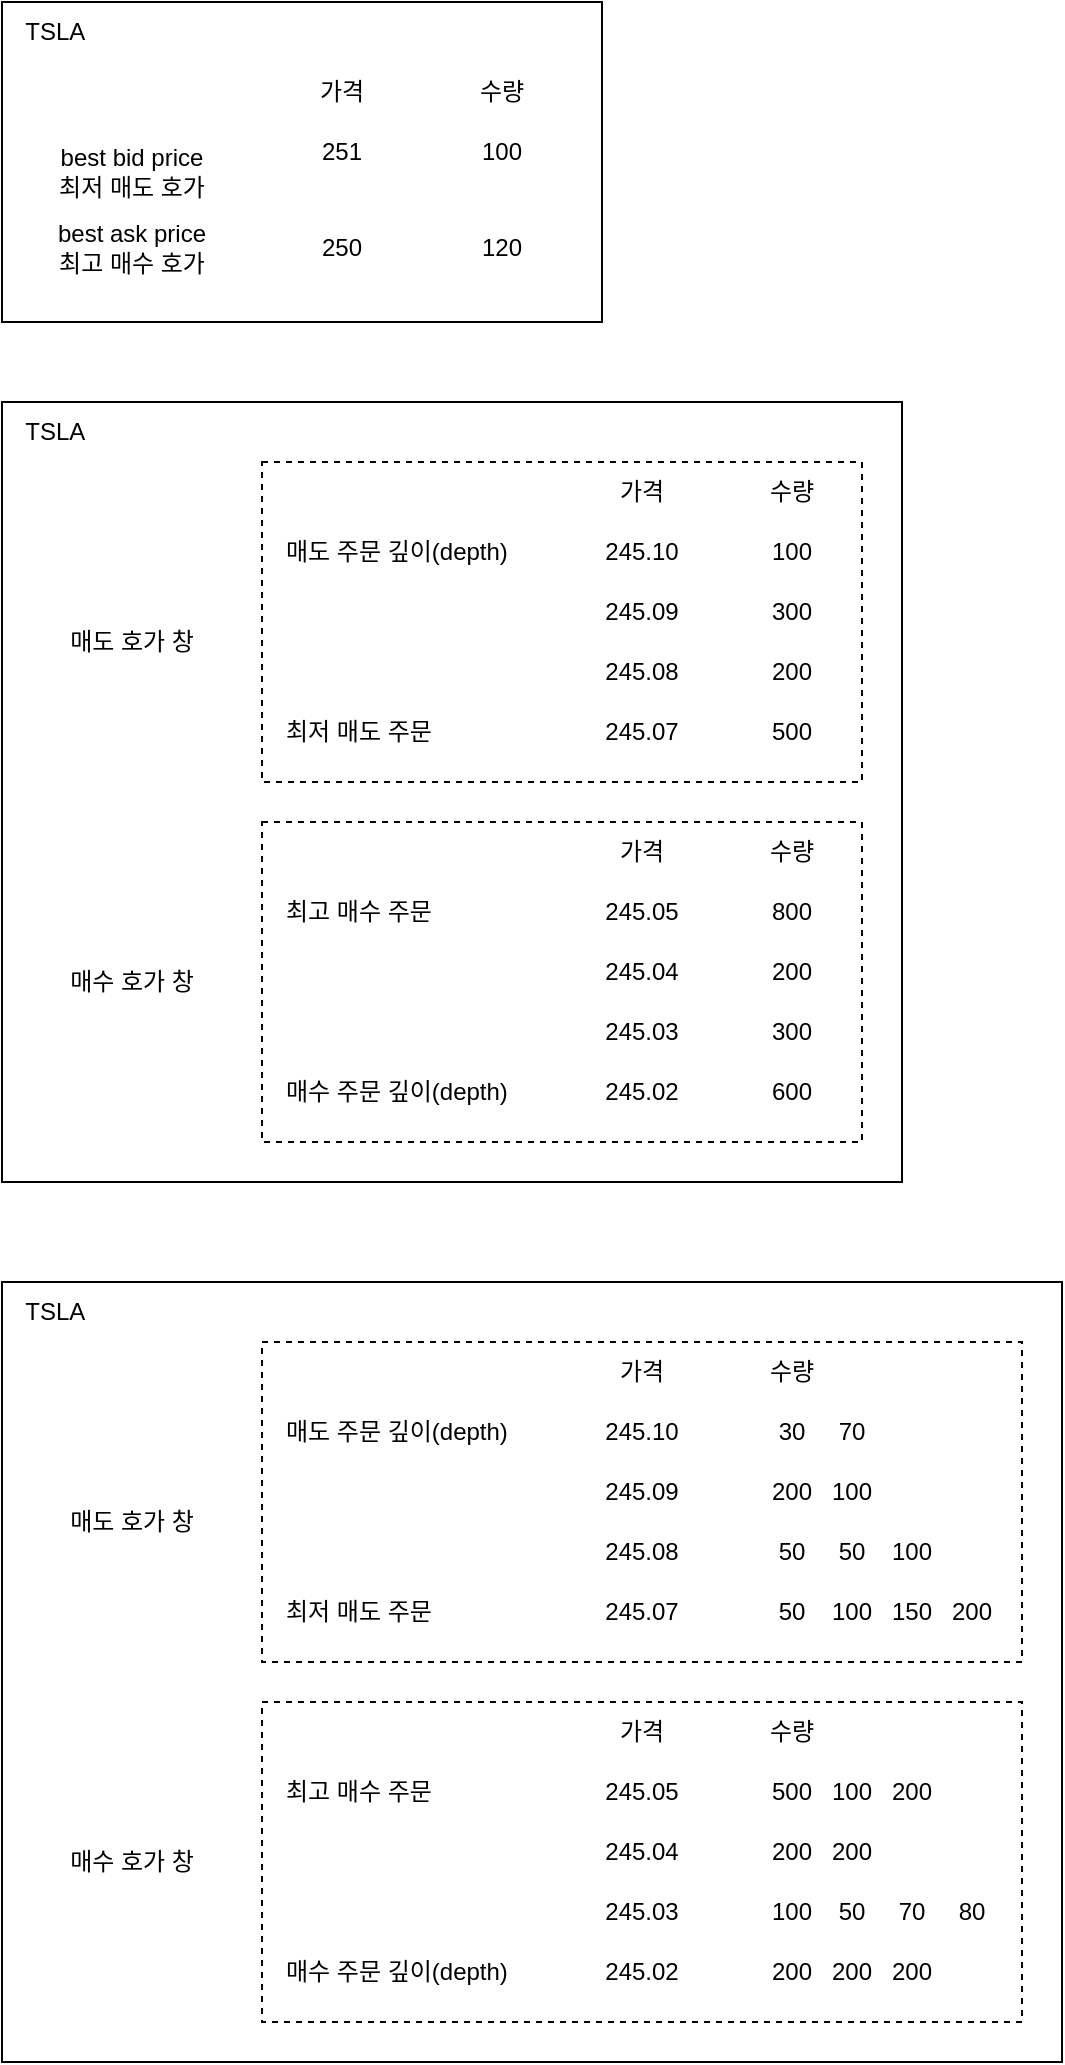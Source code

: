 <mxfile version="22.1.17" type="github" pages="2">
  <diagram name="페이지-1" id="77rI8swdZOTmp0xYimEe">
    <mxGraphModel dx="1259" dy="688" grid="1" gridSize="10" guides="1" tooltips="1" connect="1" arrows="1" fold="1" page="1" pageScale="1" pageWidth="827" pageHeight="1169" math="0" shadow="0">
      <root>
        <mxCell id="0" />
        <mxCell id="1" parent="0" />
        <mxCell id="15xAG6wFmT7k_TRVZSzg-1" value="" style="rounded=0;whiteSpace=wrap;html=1;" parent="1" vertex="1">
          <mxGeometry x="40" y="40" width="300" height="160" as="geometry" />
        </mxCell>
        <mxCell id="15xAG6wFmT7k_TRVZSzg-2" value="TSLA&amp;nbsp;&amp;nbsp;" style="text;html=1;strokeColor=none;fillColor=none;align=center;verticalAlign=middle;whiteSpace=wrap;rounded=0;" parent="1" vertex="1">
          <mxGeometry x="40" y="40" width="60" height="30" as="geometry" />
        </mxCell>
        <mxCell id="15xAG6wFmT7k_TRVZSzg-4" value="가격" style="text;html=1;strokeColor=none;fillColor=none;align=center;verticalAlign=middle;whiteSpace=wrap;rounded=0;" parent="1" vertex="1">
          <mxGeometry x="180" y="70" width="60" height="30" as="geometry" />
        </mxCell>
        <mxCell id="15xAG6wFmT7k_TRVZSzg-5" value="수량" style="text;html=1;strokeColor=none;fillColor=none;align=center;verticalAlign=middle;whiteSpace=wrap;rounded=0;" parent="1" vertex="1">
          <mxGeometry x="260" y="70" width="60" height="30" as="geometry" />
        </mxCell>
        <mxCell id="15xAG6wFmT7k_TRVZSzg-6" value="best bid price&lt;br&gt;최저 매도 호가" style="text;html=1;strokeColor=none;fillColor=none;align=center;verticalAlign=middle;whiteSpace=wrap;rounded=0;" parent="1" vertex="1">
          <mxGeometry x="60" y="110" width="90" height="30" as="geometry" />
        </mxCell>
        <mxCell id="15xAG6wFmT7k_TRVZSzg-7" value="best ask price&lt;br&gt;최고 매수 호가" style="text;html=1;strokeColor=none;fillColor=none;align=center;verticalAlign=middle;whiteSpace=wrap;rounded=0;" parent="1" vertex="1">
          <mxGeometry x="60" y="148" width="90" height="30" as="geometry" />
        </mxCell>
        <mxCell id="15xAG6wFmT7k_TRVZSzg-8" value="251" style="text;html=1;strokeColor=none;fillColor=none;align=center;verticalAlign=middle;whiteSpace=wrap;rounded=0;" parent="1" vertex="1">
          <mxGeometry x="180" y="100" width="60" height="30" as="geometry" />
        </mxCell>
        <mxCell id="15xAG6wFmT7k_TRVZSzg-9" value="250" style="text;html=1;strokeColor=none;fillColor=none;align=center;verticalAlign=middle;whiteSpace=wrap;rounded=0;" parent="1" vertex="1">
          <mxGeometry x="180" y="148" width="60" height="30" as="geometry" />
        </mxCell>
        <mxCell id="15xAG6wFmT7k_TRVZSzg-10" value="100" style="text;html=1;strokeColor=none;fillColor=none;align=center;verticalAlign=middle;whiteSpace=wrap;rounded=0;" parent="1" vertex="1">
          <mxGeometry x="260" y="100" width="60" height="30" as="geometry" />
        </mxCell>
        <mxCell id="15xAG6wFmT7k_TRVZSzg-11" value="120" style="text;html=1;strokeColor=none;fillColor=none;align=center;verticalAlign=middle;whiteSpace=wrap;rounded=0;" parent="1" vertex="1">
          <mxGeometry x="260" y="148" width="60" height="30" as="geometry" />
        </mxCell>
        <mxCell id="15xAG6wFmT7k_TRVZSzg-23" value="" style="rounded=0;whiteSpace=wrap;html=1;" parent="1" vertex="1">
          <mxGeometry x="40" y="240" width="450" height="390" as="geometry" />
        </mxCell>
        <mxCell id="15xAG6wFmT7k_TRVZSzg-24" value="TSLA&amp;nbsp;&amp;nbsp;" style="text;html=1;strokeColor=none;fillColor=none;align=center;verticalAlign=middle;whiteSpace=wrap;rounded=0;" parent="1" vertex="1">
          <mxGeometry x="40" y="240" width="60" height="30" as="geometry" />
        </mxCell>
        <mxCell id="15xAG6wFmT7k_TRVZSzg-27" value="매도 호가 창" style="text;html=1;strokeColor=none;fillColor=none;align=center;verticalAlign=middle;whiteSpace=wrap;rounded=0;" parent="1" vertex="1">
          <mxGeometry x="60" y="345" width="90" height="30" as="geometry" />
        </mxCell>
        <mxCell id="15xAG6wFmT7k_TRVZSzg-28" value="매수 호가 창" style="text;html=1;strokeColor=none;fillColor=none;align=center;verticalAlign=middle;whiteSpace=wrap;rounded=0;" parent="1" vertex="1">
          <mxGeometry x="60" y="515" width="90" height="30" as="geometry" />
        </mxCell>
        <mxCell id="15xAG6wFmT7k_TRVZSzg-33" value="" style="rounded=0;whiteSpace=wrap;html=1;dashed=1;fillColor=none;" parent="1" vertex="1">
          <mxGeometry x="170" y="270" width="300" height="160" as="geometry" />
        </mxCell>
        <mxCell id="15xAG6wFmT7k_TRVZSzg-35" value="매도 주문 깊이(depth)" style="text;html=1;strokeColor=none;fillColor=none;align=left;verticalAlign=middle;whiteSpace=wrap;rounded=0;" parent="1" vertex="1">
          <mxGeometry x="180" y="300" width="130" height="30" as="geometry" />
        </mxCell>
        <mxCell id="15xAG6wFmT7k_TRVZSzg-40" value="최저 매도 주문" style="text;html=1;strokeColor=none;fillColor=none;align=left;verticalAlign=middle;whiteSpace=wrap;rounded=0;" parent="1" vertex="1">
          <mxGeometry x="180" y="390" width="130" height="30" as="geometry" />
        </mxCell>
        <mxCell id="15xAG6wFmT7k_TRVZSzg-41" value="245.10" style="text;html=1;strokeColor=none;fillColor=none;align=center;verticalAlign=middle;whiteSpace=wrap;rounded=0;" parent="1" vertex="1">
          <mxGeometry x="325" y="300" width="70" height="30" as="geometry" />
        </mxCell>
        <mxCell id="15xAG6wFmT7k_TRVZSzg-45" value="가격" style="text;html=1;strokeColor=none;fillColor=none;align=center;verticalAlign=middle;whiteSpace=wrap;rounded=0;" parent="1" vertex="1">
          <mxGeometry x="330" y="270" width="60" height="30" as="geometry" />
        </mxCell>
        <mxCell id="15xAG6wFmT7k_TRVZSzg-46" value="245.09" style="text;html=1;strokeColor=none;fillColor=none;align=center;verticalAlign=middle;whiteSpace=wrap;rounded=0;" parent="1" vertex="1">
          <mxGeometry x="325" y="330" width="70" height="30" as="geometry" />
        </mxCell>
        <mxCell id="15xAG6wFmT7k_TRVZSzg-48" value="245.08" style="text;html=1;strokeColor=none;fillColor=none;align=center;verticalAlign=middle;whiteSpace=wrap;rounded=0;" parent="1" vertex="1">
          <mxGeometry x="325" y="360" width="70" height="30" as="geometry" />
        </mxCell>
        <mxCell id="15xAG6wFmT7k_TRVZSzg-49" value="245.07" style="text;html=1;strokeColor=none;fillColor=none;align=center;verticalAlign=middle;whiteSpace=wrap;rounded=0;" parent="1" vertex="1">
          <mxGeometry x="325" y="390" width="70" height="30" as="geometry" />
        </mxCell>
        <mxCell id="15xAG6wFmT7k_TRVZSzg-50" value="수량" style="text;html=1;strokeColor=none;fillColor=none;align=center;verticalAlign=middle;whiteSpace=wrap;rounded=0;" parent="1" vertex="1">
          <mxGeometry x="405" y="270" width="60" height="30" as="geometry" />
        </mxCell>
        <mxCell id="15xAG6wFmT7k_TRVZSzg-51" value="100" style="text;html=1;strokeColor=none;fillColor=none;align=center;verticalAlign=middle;whiteSpace=wrap;rounded=0;" parent="1" vertex="1">
          <mxGeometry x="400" y="300" width="70" height="30" as="geometry" />
        </mxCell>
        <mxCell id="15xAG6wFmT7k_TRVZSzg-52" value="300" style="text;html=1;strokeColor=none;fillColor=none;align=center;verticalAlign=middle;whiteSpace=wrap;rounded=0;" parent="1" vertex="1">
          <mxGeometry x="400" y="330" width="70" height="30" as="geometry" />
        </mxCell>
        <mxCell id="15xAG6wFmT7k_TRVZSzg-53" value="200" style="text;html=1;strokeColor=none;fillColor=none;align=center;verticalAlign=middle;whiteSpace=wrap;rounded=0;" parent="1" vertex="1">
          <mxGeometry x="400" y="360" width="70" height="30" as="geometry" />
        </mxCell>
        <mxCell id="15xAG6wFmT7k_TRVZSzg-54" value="500" style="text;html=1;strokeColor=none;fillColor=none;align=center;verticalAlign=middle;whiteSpace=wrap;rounded=0;" parent="1" vertex="1">
          <mxGeometry x="400" y="390" width="70" height="30" as="geometry" />
        </mxCell>
        <mxCell id="15xAG6wFmT7k_TRVZSzg-55" value="" style="rounded=0;whiteSpace=wrap;html=1;dashed=1;fillColor=none;" parent="1" vertex="1">
          <mxGeometry x="170" y="450" width="300" height="160" as="geometry" />
        </mxCell>
        <mxCell id="15xAG6wFmT7k_TRVZSzg-56" value="최고 매수 주문" style="text;html=1;strokeColor=none;fillColor=none;align=left;verticalAlign=middle;whiteSpace=wrap;rounded=0;" parent="1" vertex="1">
          <mxGeometry x="180" y="480" width="130" height="30" as="geometry" />
        </mxCell>
        <mxCell id="15xAG6wFmT7k_TRVZSzg-59" value="매수 주문 깊이(depth)" style="text;html=1;strokeColor=none;fillColor=none;align=left;verticalAlign=middle;whiteSpace=wrap;rounded=0;" parent="1" vertex="1">
          <mxGeometry x="180" y="570" width="130" height="30" as="geometry" />
        </mxCell>
        <mxCell id="15xAG6wFmT7k_TRVZSzg-60" value="245.05" style="text;html=1;strokeColor=none;fillColor=none;align=center;verticalAlign=middle;whiteSpace=wrap;rounded=0;" parent="1" vertex="1">
          <mxGeometry x="325" y="480" width="70" height="30" as="geometry" />
        </mxCell>
        <mxCell id="15xAG6wFmT7k_TRVZSzg-61" value="가격" style="text;html=1;strokeColor=none;fillColor=none;align=center;verticalAlign=middle;whiteSpace=wrap;rounded=0;" parent="1" vertex="1">
          <mxGeometry x="330" y="450" width="60" height="30" as="geometry" />
        </mxCell>
        <mxCell id="15xAG6wFmT7k_TRVZSzg-62" value="245.04" style="text;html=1;strokeColor=none;fillColor=none;align=center;verticalAlign=middle;whiteSpace=wrap;rounded=0;" parent="1" vertex="1">
          <mxGeometry x="325" y="510" width="70" height="30" as="geometry" />
        </mxCell>
        <mxCell id="15xAG6wFmT7k_TRVZSzg-63" value="245.03" style="text;html=1;strokeColor=none;fillColor=none;align=center;verticalAlign=middle;whiteSpace=wrap;rounded=0;" parent="1" vertex="1">
          <mxGeometry x="325" y="540" width="70" height="30" as="geometry" />
        </mxCell>
        <mxCell id="15xAG6wFmT7k_TRVZSzg-64" value="245.02" style="text;html=1;strokeColor=none;fillColor=none;align=center;verticalAlign=middle;whiteSpace=wrap;rounded=0;" parent="1" vertex="1">
          <mxGeometry x="325" y="570" width="70" height="30" as="geometry" />
        </mxCell>
        <mxCell id="15xAG6wFmT7k_TRVZSzg-65" value="수량" style="text;html=1;strokeColor=none;fillColor=none;align=center;verticalAlign=middle;whiteSpace=wrap;rounded=0;" parent="1" vertex="1">
          <mxGeometry x="405" y="450" width="60" height="30" as="geometry" />
        </mxCell>
        <mxCell id="15xAG6wFmT7k_TRVZSzg-66" value="800" style="text;html=1;strokeColor=none;fillColor=none;align=center;verticalAlign=middle;whiteSpace=wrap;rounded=0;" parent="1" vertex="1">
          <mxGeometry x="400" y="480" width="70" height="30" as="geometry" />
        </mxCell>
        <mxCell id="15xAG6wFmT7k_TRVZSzg-67" value="200" style="text;html=1;strokeColor=none;fillColor=none;align=center;verticalAlign=middle;whiteSpace=wrap;rounded=0;" parent="1" vertex="1">
          <mxGeometry x="400" y="510" width="70" height="30" as="geometry" />
        </mxCell>
        <mxCell id="15xAG6wFmT7k_TRVZSzg-68" value="300" style="text;html=1;strokeColor=none;fillColor=none;align=center;verticalAlign=middle;whiteSpace=wrap;rounded=0;" parent="1" vertex="1">
          <mxGeometry x="400" y="540" width="70" height="30" as="geometry" />
        </mxCell>
        <mxCell id="15xAG6wFmT7k_TRVZSzg-69" value="600" style="text;html=1;strokeColor=none;fillColor=none;align=center;verticalAlign=middle;whiteSpace=wrap;rounded=0;" parent="1" vertex="1">
          <mxGeometry x="400" y="570" width="70" height="30" as="geometry" />
        </mxCell>
        <mxCell id="15xAG6wFmT7k_TRVZSzg-70" value="" style="rounded=0;whiteSpace=wrap;html=1;" parent="1" vertex="1">
          <mxGeometry x="40" y="680" width="530" height="390" as="geometry" />
        </mxCell>
        <mxCell id="15xAG6wFmT7k_TRVZSzg-71" value="TSLA&amp;nbsp;&amp;nbsp;" style="text;html=1;strokeColor=none;fillColor=none;align=center;verticalAlign=middle;whiteSpace=wrap;rounded=0;" parent="1" vertex="1">
          <mxGeometry x="40" y="680" width="60" height="30" as="geometry" />
        </mxCell>
        <mxCell id="15xAG6wFmT7k_TRVZSzg-72" value="매도 호가 창" style="text;html=1;strokeColor=none;fillColor=none;align=center;verticalAlign=middle;whiteSpace=wrap;rounded=0;" parent="1" vertex="1">
          <mxGeometry x="60" y="785" width="90" height="30" as="geometry" />
        </mxCell>
        <mxCell id="15xAG6wFmT7k_TRVZSzg-73" value="매수 호가 창" style="text;html=1;strokeColor=none;fillColor=none;align=center;verticalAlign=middle;whiteSpace=wrap;rounded=0;" parent="1" vertex="1">
          <mxGeometry x="60" y="955" width="90" height="30" as="geometry" />
        </mxCell>
        <mxCell id="15xAG6wFmT7k_TRVZSzg-74" value="" style="rounded=0;whiteSpace=wrap;html=1;dashed=1;fillColor=none;" parent="1" vertex="1">
          <mxGeometry x="170" y="710" width="380" height="160" as="geometry" />
        </mxCell>
        <mxCell id="15xAG6wFmT7k_TRVZSzg-75" value="매도 주문 깊이(depth)" style="text;html=1;strokeColor=none;fillColor=none;align=left;verticalAlign=middle;whiteSpace=wrap;rounded=0;" parent="1" vertex="1">
          <mxGeometry x="180" y="740" width="130" height="30" as="geometry" />
        </mxCell>
        <mxCell id="15xAG6wFmT7k_TRVZSzg-76" value="최저 매도 주문" style="text;html=1;strokeColor=none;fillColor=none;align=left;verticalAlign=middle;whiteSpace=wrap;rounded=0;" parent="1" vertex="1">
          <mxGeometry x="180" y="830" width="130" height="30" as="geometry" />
        </mxCell>
        <mxCell id="15xAG6wFmT7k_TRVZSzg-77" value="245.10" style="text;html=1;strokeColor=none;fillColor=none;align=center;verticalAlign=middle;whiteSpace=wrap;rounded=0;" parent="1" vertex="1">
          <mxGeometry x="325" y="740" width="70" height="30" as="geometry" />
        </mxCell>
        <mxCell id="15xAG6wFmT7k_TRVZSzg-78" value="가격" style="text;html=1;strokeColor=none;fillColor=none;align=center;verticalAlign=middle;whiteSpace=wrap;rounded=0;" parent="1" vertex="1">
          <mxGeometry x="330" y="710" width="60" height="30" as="geometry" />
        </mxCell>
        <mxCell id="15xAG6wFmT7k_TRVZSzg-79" value="245.09" style="text;html=1;strokeColor=none;fillColor=none;align=center;verticalAlign=middle;whiteSpace=wrap;rounded=0;" parent="1" vertex="1">
          <mxGeometry x="325" y="770" width="70" height="30" as="geometry" />
        </mxCell>
        <mxCell id="15xAG6wFmT7k_TRVZSzg-80" value="245.08" style="text;html=1;strokeColor=none;fillColor=none;align=center;verticalAlign=middle;whiteSpace=wrap;rounded=0;" parent="1" vertex="1">
          <mxGeometry x="325" y="800" width="70" height="30" as="geometry" />
        </mxCell>
        <mxCell id="15xAG6wFmT7k_TRVZSzg-81" value="245.07" style="text;html=1;strokeColor=none;fillColor=none;align=center;verticalAlign=middle;whiteSpace=wrap;rounded=0;" parent="1" vertex="1">
          <mxGeometry x="325" y="830" width="70" height="30" as="geometry" />
        </mxCell>
        <mxCell id="15xAG6wFmT7k_TRVZSzg-82" value="수량" style="text;html=1;strokeColor=none;fillColor=none;align=center;verticalAlign=middle;whiteSpace=wrap;rounded=0;" parent="1" vertex="1">
          <mxGeometry x="405" y="710" width="60" height="30" as="geometry" />
        </mxCell>
        <mxCell id="15xAG6wFmT7k_TRVZSzg-83" value="30" style="text;html=1;strokeColor=none;fillColor=none;align=center;verticalAlign=middle;whiteSpace=wrap;rounded=0;" parent="1" vertex="1">
          <mxGeometry x="422" y="740" width="26" height="30" as="geometry" />
        </mxCell>
        <mxCell id="15xAG6wFmT7k_TRVZSzg-84" value="200" style="text;html=1;strokeColor=none;fillColor=none;align=center;verticalAlign=middle;whiteSpace=wrap;rounded=0;" parent="1" vertex="1">
          <mxGeometry x="420" y="770" width="30" height="30" as="geometry" />
        </mxCell>
        <mxCell id="15xAG6wFmT7k_TRVZSzg-85" value="50" style="text;html=1;strokeColor=none;fillColor=none;align=center;verticalAlign=middle;whiteSpace=wrap;rounded=0;" parent="1" vertex="1">
          <mxGeometry x="420" y="800" width="30" height="30" as="geometry" />
        </mxCell>
        <mxCell id="15xAG6wFmT7k_TRVZSzg-86" value="50" style="text;html=1;strokeColor=none;fillColor=none;align=center;verticalAlign=middle;whiteSpace=wrap;rounded=0;" parent="1" vertex="1">
          <mxGeometry x="420" y="830" width="30" height="30" as="geometry" />
        </mxCell>
        <mxCell id="15xAG6wFmT7k_TRVZSzg-87" value="" style="rounded=0;whiteSpace=wrap;html=1;dashed=1;fillColor=none;" parent="1" vertex="1">
          <mxGeometry x="170" y="890" width="380" height="160" as="geometry" />
        </mxCell>
        <mxCell id="15xAG6wFmT7k_TRVZSzg-88" value="최고 매수 주문" style="text;html=1;strokeColor=none;fillColor=none;align=left;verticalAlign=middle;whiteSpace=wrap;rounded=0;" parent="1" vertex="1">
          <mxGeometry x="180" y="920" width="130" height="30" as="geometry" />
        </mxCell>
        <mxCell id="15xAG6wFmT7k_TRVZSzg-89" value="매수 주문 깊이(depth)" style="text;html=1;strokeColor=none;fillColor=none;align=left;verticalAlign=middle;whiteSpace=wrap;rounded=0;" parent="1" vertex="1">
          <mxGeometry x="180" y="1010" width="130" height="30" as="geometry" />
        </mxCell>
        <mxCell id="15xAG6wFmT7k_TRVZSzg-90" value="245.05" style="text;html=1;strokeColor=none;fillColor=none;align=center;verticalAlign=middle;whiteSpace=wrap;rounded=0;" parent="1" vertex="1">
          <mxGeometry x="325" y="920" width="70" height="30" as="geometry" />
        </mxCell>
        <mxCell id="15xAG6wFmT7k_TRVZSzg-91" value="가격" style="text;html=1;strokeColor=none;fillColor=none;align=center;verticalAlign=middle;whiteSpace=wrap;rounded=0;" parent="1" vertex="1">
          <mxGeometry x="330" y="890" width="60" height="30" as="geometry" />
        </mxCell>
        <mxCell id="15xAG6wFmT7k_TRVZSzg-92" value="245.04" style="text;html=1;strokeColor=none;fillColor=none;align=center;verticalAlign=middle;whiteSpace=wrap;rounded=0;" parent="1" vertex="1">
          <mxGeometry x="325" y="950" width="70" height="30" as="geometry" />
        </mxCell>
        <mxCell id="15xAG6wFmT7k_TRVZSzg-93" value="245.03" style="text;html=1;strokeColor=none;fillColor=none;align=center;verticalAlign=middle;whiteSpace=wrap;rounded=0;" parent="1" vertex="1">
          <mxGeometry x="325" y="980" width="70" height="30" as="geometry" />
        </mxCell>
        <mxCell id="15xAG6wFmT7k_TRVZSzg-94" value="245.02" style="text;html=1;strokeColor=none;fillColor=none;align=center;verticalAlign=middle;whiteSpace=wrap;rounded=0;" parent="1" vertex="1">
          <mxGeometry x="325" y="1010" width="70" height="30" as="geometry" />
        </mxCell>
        <mxCell id="15xAG6wFmT7k_TRVZSzg-95" value="수량" style="text;html=1;strokeColor=none;fillColor=none;align=center;verticalAlign=middle;whiteSpace=wrap;rounded=0;" parent="1" vertex="1">
          <mxGeometry x="405" y="890" width="60" height="30" as="geometry" />
        </mxCell>
        <mxCell id="15xAG6wFmT7k_TRVZSzg-96" value="500" style="text;html=1;strokeColor=none;fillColor=none;align=center;verticalAlign=middle;whiteSpace=wrap;rounded=0;" parent="1" vertex="1">
          <mxGeometry x="420" y="920" width="30" height="30" as="geometry" />
        </mxCell>
        <mxCell id="15xAG6wFmT7k_TRVZSzg-97" value="200" style="text;html=1;strokeColor=none;fillColor=none;align=center;verticalAlign=middle;whiteSpace=wrap;rounded=0;" parent="1" vertex="1">
          <mxGeometry x="420" y="950" width="30" height="30" as="geometry" />
        </mxCell>
        <mxCell id="15xAG6wFmT7k_TRVZSzg-98" value="100" style="text;html=1;strokeColor=none;fillColor=none;align=center;verticalAlign=middle;whiteSpace=wrap;rounded=0;" parent="1" vertex="1">
          <mxGeometry x="420" y="980" width="30" height="30" as="geometry" />
        </mxCell>
        <mxCell id="15xAG6wFmT7k_TRVZSzg-99" value="200" style="text;html=1;strokeColor=none;fillColor=none;align=center;verticalAlign=middle;whiteSpace=wrap;rounded=0;" parent="1" vertex="1">
          <mxGeometry x="420" y="1010" width="30" height="30" as="geometry" />
        </mxCell>
        <mxCell id="15xAG6wFmT7k_TRVZSzg-106" value="70" style="text;html=1;strokeColor=none;fillColor=none;align=center;verticalAlign=middle;whiteSpace=wrap;rounded=0;" parent="1" vertex="1">
          <mxGeometry x="450" y="740" width="30" height="30" as="geometry" />
        </mxCell>
        <mxCell id="15xAG6wFmT7k_TRVZSzg-107" value="100" style="text;html=1;strokeColor=none;fillColor=none;align=center;verticalAlign=middle;whiteSpace=wrap;rounded=0;" parent="1" vertex="1">
          <mxGeometry x="450" y="770" width="30" height="30" as="geometry" />
        </mxCell>
        <mxCell id="15xAG6wFmT7k_TRVZSzg-108" value="50" style="text;html=1;strokeColor=none;fillColor=none;align=center;verticalAlign=middle;whiteSpace=wrap;rounded=0;" parent="1" vertex="1">
          <mxGeometry x="450" y="800" width="30" height="30" as="geometry" />
        </mxCell>
        <mxCell id="15xAG6wFmT7k_TRVZSzg-109" value="100" style="text;html=1;strokeColor=none;fillColor=none;align=center;verticalAlign=middle;whiteSpace=wrap;rounded=0;" parent="1" vertex="1">
          <mxGeometry x="450" y="830" width="30" height="30" as="geometry" />
        </mxCell>
        <mxCell id="15xAG6wFmT7k_TRVZSzg-110" value="100" style="text;html=1;strokeColor=none;fillColor=none;align=center;verticalAlign=middle;whiteSpace=wrap;rounded=0;" parent="1" vertex="1">
          <mxGeometry x="480" y="800" width="30" height="30" as="geometry" />
        </mxCell>
        <mxCell id="15xAG6wFmT7k_TRVZSzg-111" value="150" style="text;html=1;strokeColor=none;fillColor=none;align=center;verticalAlign=middle;whiteSpace=wrap;rounded=0;" parent="1" vertex="1">
          <mxGeometry x="480" y="830" width="30" height="30" as="geometry" />
        </mxCell>
        <mxCell id="15xAG6wFmT7k_TRVZSzg-112" value="200" style="text;html=1;strokeColor=none;fillColor=none;align=center;verticalAlign=middle;whiteSpace=wrap;rounded=0;" parent="1" vertex="1">
          <mxGeometry x="510" y="830" width="30" height="30" as="geometry" />
        </mxCell>
        <mxCell id="15xAG6wFmT7k_TRVZSzg-113" value="100" style="text;html=1;strokeColor=none;fillColor=none;align=center;verticalAlign=middle;whiteSpace=wrap;rounded=0;" parent="1" vertex="1">
          <mxGeometry x="450" y="920" width="30" height="30" as="geometry" />
        </mxCell>
        <mxCell id="15xAG6wFmT7k_TRVZSzg-114" value="200" style="text;html=1;strokeColor=none;fillColor=none;align=center;verticalAlign=middle;whiteSpace=wrap;rounded=0;" parent="1" vertex="1">
          <mxGeometry x="450" y="950" width="30" height="30" as="geometry" />
        </mxCell>
        <mxCell id="15xAG6wFmT7k_TRVZSzg-115" value="200" style="text;html=1;strokeColor=none;fillColor=none;align=center;verticalAlign=middle;whiteSpace=wrap;rounded=0;" parent="1" vertex="1">
          <mxGeometry x="450" y="1010" width="30" height="30" as="geometry" />
        </mxCell>
        <mxCell id="15xAG6wFmT7k_TRVZSzg-116" value="50" style="text;html=1;strokeColor=none;fillColor=none;align=center;verticalAlign=middle;whiteSpace=wrap;rounded=0;" parent="1" vertex="1">
          <mxGeometry x="450" y="980" width="30" height="30" as="geometry" />
        </mxCell>
        <mxCell id="15xAG6wFmT7k_TRVZSzg-117" value="200" style="text;html=1;strokeColor=none;fillColor=none;align=center;verticalAlign=middle;whiteSpace=wrap;rounded=0;" parent="1" vertex="1">
          <mxGeometry x="480" y="920" width="30" height="30" as="geometry" />
        </mxCell>
        <mxCell id="15xAG6wFmT7k_TRVZSzg-119" value="200" style="text;html=1;strokeColor=none;fillColor=none;align=center;verticalAlign=middle;whiteSpace=wrap;rounded=0;" parent="1" vertex="1">
          <mxGeometry x="480" y="1010" width="30" height="30" as="geometry" />
        </mxCell>
        <mxCell id="15xAG6wFmT7k_TRVZSzg-120" value="70" style="text;html=1;strokeColor=none;fillColor=none;align=center;verticalAlign=middle;whiteSpace=wrap;rounded=0;" parent="1" vertex="1">
          <mxGeometry x="480" y="980" width="30" height="30" as="geometry" />
        </mxCell>
        <mxCell id="15xAG6wFmT7k_TRVZSzg-121" value="80" style="text;html=1;strokeColor=none;fillColor=none;align=center;verticalAlign=middle;whiteSpace=wrap;rounded=0;" parent="1" vertex="1">
          <mxGeometry x="510" y="980" width="30" height="30" as="geometry" />
        </mxCell>
      </root>
    </mxGraphModel>
  </diagram>
  <diagram id="jHt-bLOEhEFt2d4_ZPp3" name="FIX">
    <mxGraphModel dx="1679" dy="917" grid="1" gridSize="10" guides="1" tooltips="1" connect="1" arrows="1" fold="1" page="1" pageScale="1" pageWidth="827" pageHeight="1169" math="0" shadow="0">
      <root>
        <mxCell id="0" />
        <mxCell id="1" parent="0" />
        <mxCell id="Md2mY6uCLpFJapwvUUpb-78" value="" style="rounded=0;whiteSpace=wrap;html=1;fillColor=none;strokeColor=default;dashed=1;" vertex="1" parent="1">
          <mxGeometry x="520" y="5" width="920" height="785" as="geometry" />
        </mxCell>
        <mxCell id="Md2mY6uCLpFJapwvUUpb-3" value="" style="fontColor=#0066CC;verticalAlign=top;verticalLabelPosition=bottom;labelPosition=center;align=center;html=1;outlineConnect=0;fillColor=#CCCCCC;strokeColor=#6881B3;gradientColor=none;gradientDirection=north;strokeWidth=2;shape=mxgraph.networks.pc;" vertex="1" parent="1">
          <mxGeometry x="100" y="321" width="100" height="70" as="geometry" />
        </mxCell>
        <mxCell id="Md2mY6uCLpFJapwvUUpb-4" value="브로커" style="rounded=0;whiteSpace=wrap;html=1;" vertex="1" parent="1">
          <mxGeometry x="320" y="331" width="120" height="60" as="geometry" />
        </mxCell>
        <mxCell id="Md2mY6uCLpFJapwvUUpb-6" value="" style="endArrow=classic;html=1;rounded=0;exitX=1;exitY=0.5;exitDx=0;exitDy=0;exitPerimeter=0;entryX=0;entryY=0.5;entryDx=0;entryDy=0;curved=1;flowAnimation=1;dashed=1;" edge="1" parent="1">
          <mxGeometry width="50" height="50" relative="1" as="geometry">
            <mxPoint x="200" y="339" as="sourcePoint" />
            <mxPoint x="320" y="344" as="targetPoint" />
            <Array as="points">
              <mxPoint x="260" y="293" />
            </Array>
          </mxGeometry>
        </mxCell>
        <mxCell id="Md2mY6uCLpFJapwvUUpb-11" value="1" style="ellipse;whiteSpace=wrap;html=1;aspect=fixed;strokeWidth=2;fontFamily=Tahoma;spacingBottom=4;spacingRight=2;strokeColor=#d3d3d3;" vertex="1" parent="1">
          <mxGeometry x="248" y="294" width="20" height="20" as="geometry" />
        </mxCell>
        <mxCell id="Md2mY6uCLpFJapwvUUpb-14" value="클라이언트&lt;br&gt;게이트웨이" style="rounded=0;whiteSpace=wrap;html=1;" vertex="1" parent="1">
          <mxGeometry x="560" y="331" width="120" height="60" as="geometry" />
        </mxCell>
        <mxCell id="Md2mY6uCLpFJapwvUUpb-15" value="" style="rounded=0;whiteSpace=wrap;html=1;" vertex="1" parent="1">
          <mxGeometry x="800" y="300" width="120" height="120" as="geometry" />
        </mxCell>
        <mxCell id="Md2mY6uCLpFJapwvUUpb-16" value="주문 관리자" style="text;html=1;strokeColor=none;fillColor=none;align=center;verticalAlign=middle;whiteSpace=wrap;rounded=0;" vertex="1" parent="1">
          <mxGeometry x="830" y="311" width="60" height="30" as="geometry" />
        </mxCell>
        <mxCell id="Md2mY6uCLpFJapwvUUpb-17" value="지갑" style="rounded=0;whiteSpace=wrap;html=1;" vertex="1" parent="1">
          <mxGeometry x="820" y="360" width="80" height="40" as="geometry" />
        </mxCell>
        <mxCell id="Md2mY6uCLpFJapwvUUpb-18" style="edgeStyle=orthogonalEdgeStyle;rounded=0;orthogonalLoop=1;jettySize=auto;html=1;exitX=0.5;exitY=1;exitDx=0;exitDy=0;" edge="1" parent="1" source="Md2mY6uCLpFJapwvUUpb-15" target="Md2mY6uCLpFJapwvUUpb-15">
          <mxGeometry relative="1" as="geometry" />
        </mxCell>
        <mxCell id="Md2mY6uCLpFJapwvUUpb-19" value="시퀀서" style="rounded=0;whiteSpace=wrap;html=1;" vertex="1" parent="1">
          <mxGeometry x="1040" y="331" width="120" height="60" as="geometry" />
        </mxCell>
        <mxCell id="Md2mY6uCLpFJapwvUUpb-20" value="" style="rounded=0;whiteSpace=wrap;html=1;" vertex="1" parent="1">
          <mxGeometry x="1280" y="300" width="120" height="120" as="geometry" />
        </mxCell>
        <mxCell id="Md2mY6uCLpFJapwvUUpb-21" value="체결 엔진" style="text;html=1;strokeColor=none;fillColor=none;align=center;verticalAlign=middle;whiteSpace=wrap;rounded=0;" vertex="1" parent="1">
          <mxGeometry x="1310" y="311" width="60" height="30" as="geometry" />
        </mxCell>
        <mxCell id="Md2mY6uCLpFJapwvUUpb-22" value="호가 창" style="rounded=0;whiteSpace=wrap;html=1;" vertex="1" parent="1">
          <mxGeometry x="1300" y="360" width="80" height="40" as="geometry" />
        </mxCell>
        <mxCell id="Md2mY6uCLpFJapwvUUpb-23" style="edgeStyle=orthogonalEdgeStyle;rounded=0;orthogonalLoop=1;jettySize=auto;html=1;exitX=0.5;exitY=1;exitDx=0;exitDy=0;" edge="1" source="Md2mY6uCLpFJapwvUUpb-20" target="Md2mY6uCLpFJapwvUUpb-20" parent="1">
          <mxGeometry relative="1" as="geometry" />
        </mxCell>
        <mxCell id="Md2mY6uCLpFJapwvUUpb-24" value="시장 데이터&lt;br&gt;계시 서비스" style="rounded=0;whiteSpace=wrap;html=1;" vertex="1" parent="1">
          <mxGeometry x="1280" y="40" width="120" height="60" as="geometry" />
        </mxCell>
        <mxCell id="Md2mY6uCLpFJapwvUUpb-25" value="종합적&lt;br&gt;위험 점검" style="rounded=0;whiteSpace=wrap;html=1;" vertex="1" parent="1">
          <mxGeometry x="800" y="160" width="120" height="60" as="geometry" />
        </mxCell>
        <mxCell id="Md2mY6uCLpFJapwvUUpb-161" style="edgeStyle=orthogonalEdgeStyle;rounded=0;orthogonalLoop=1;jettySize=auto;html=1;exitX=0;exitY=0.5;exitDx=0;exitDy=0;entryX=0.5;entryY=0;entryDx=0;entryDy=0;dashed=1;dashPattern=8 8;flowAnimation=1;" edge="1" parent="1" source="Md2mY6uCLpFJapwvUUpb-26" target="Md2mY6uCLpFJapwvUUpb-4">
          <mxGeometry relative="1" as="geometry" />
        </mxCell>
        <mxCell id="Md2mY6uCLpFJapwvUUpb-26" value="데이터&lt;br&gt;서비스" style="rounded=0;whiteSpace=wrap;html=1;" vertex="1" parent="1">
          <mxGeometry x="560" y="40" width="120" height="60" as="geometry" />
        </mxCell>
        <mxCell id="Md2mY6uCLpFJapwvUUpb-27" value="보고 서비스" style="rounded=0;whiteSpace=wrap;html=1;" vertex="1" parent="1">
          <mxGeometry x="800" y="500" width="120" height="60" as="geometry" />
        </mxCell>
        <mxCell id="Md2mY6uCLpFJapwvUUpb-29" value="DB" style="shape=cylinder3;whiteSpace=wrap;html=1;boundedLbl=1;backgroundOutline=1;size=15;" vertex="1" parent="1">
          <mxGeometry x="830" y="660" width="60" height="80" as="geometry" />
        </mxCell>
        <mxCell id="Md2mY6uCLpFJapwvUUpb-30" value="주문,실행" style="text;html=1;strokeColor=none;fillColor=none;align=center;verticalAlign=middle;whiteSpace=wrap;rounded=0;" vertex="1" parent="1">
          <mxGeometry x="830" y="740" width="60" height="30" as="geometry" />
        </mxCell>
        <mxCell id="Md2mY6uCLpFJapwvUUpb-31" value="증권 거래소" style="text;html=1;strokeColor=none;fillColor=none;align=center;verticalAlign=middle;whiteSpace=wrap;rounded=0;fontSize=14;" vertex="1" parent="1">
          <mxGeometry x="1330" y="740" width="90" height="30" as="geometry" />
        </mxCell>
        <mxCell id="Md2mY6uCLpFJapwvUUpb-34" value="2" style="ellipse;whiteSpace=wrap;html=1;aspect=fixed;strokeWidth=2;fontFamily=Tahoma;spacingBottom=4;spacingRight=2;strokeColor=#d3d3d3;" vertex="1" parent="1">
          <mxGeometry x="488" y="294" width="20" height="20" as="geometry" />
        </mxCell>
        <mxCell id="Md2mY6uCLpFJapwvUUpb-35" value="" style="endArrow=classic;html=1;rounded=0;exitX=1;exitY=0.5;exitDx=0;exitDy=0;exitPerimeter=0;entryX=0;entryY=0.5;entryDx=0;entryDy=0;curved=1;flowAnimation=1;dashed=1;" edge="1" parent="1">
          <mxGeometry width="50" height="50" relative="1" as="geometry">
            <mxPoint x="440" y="339" as="sourcePoint" />
            <mxPoint x="560" y="344" as="targetPoint" />
            <Array as="points">
              <mxPoint x="500" y="293" />
            </Array>
          </mxGeometry>
        </mxCell>
        <mxCell id="Md2mY6uCLpFJapwvUUpb-36" value="3" style="ellipse;whiteSpace=wrap;html=1;aspect=fixed;strokeWidth=2;fontFamily=Tahoma;spacingBottom=4;spacingRight=2;strokeColor=#d3d3d3;" vertex="1" parent="1">
          <mxGeometry x="728" y="294" width="20" height="20" as="geometry" />
        </mxCell>
        <mxCell id="Md2mY6uCLpFJapwvUUpb-37" value="" style="endArrow=classic;html=1;rounded=0;exitX=1;exitY=0.5;exitDx=0;exitDy=0;exitPerimeter=0;entryX=0;entryY=0.5;entryDx=0;entryDy=0;curved=1;flowAnimation=1;dashed=1;" edge="1" parent="1">
          <mxGeometry width="50" height="50" relative="1" as="geometry">
            <mxPoint x="680" y="339" as="sourcePoint" />
            <mxPoint x="800" y="344" as="targetPoint" />
            <Array as="points">
              <mxPoint x="730" y="290" />
            </Array>
          </mxGeometry>
        </mxCell>
        <mxCell id="Md2mY6uCLpFJapwvUUpb-38" value="7" style="ellipse;whiteSpace=wrap;html=1;aspect=fixed;strokeWidth=2;fontFamily=Tahoma;spacingBottom=4;spacingRight=2;strokeColor=#d3d3d3;" vertex="1" parent="1">
          <mxGeometry x="968" y="294" width="20" height="20" as="geometry" />
        </mxCell>
        <mxCell id="Md2mY6uCLpFJapwvUUpb-39" value="" style="endArrow=classic;html=1;rounded=0;exitX=1;exitY=0.5;exitDx=0;exitDy=0;exitPerimeter=0;entryX=0;entryY=0.5;entryDx=0;entryDy=0;curved=1;flowAnimation=1;dashed=1;" edge="1" parent="1">
          <mxGeometry width="50" height="50" relative="1" as="geometry">
            <mxPoint x="920" y="339" as="sourcePoint" />
            <mxPoint x="1040" y="344" as="targetPoint" />
            <Array as="points">
              <mxPoint x="970" y="293" />
            </Array>
          </mxGeometry>
        </mxCell>
        <mxCell id="Md2mY6uCLpFJapwvUUpb-40" value="8" style="ellipse;whiteSpace=wrap;html=1;aspect=fixed;strokeWidth=2;fontFamily=Tahoma;spacingBottom=4;spacingRight=2;strokeColor=#d3d3d3;" vertex="1" parent="1">
          <mxGeometry x="1208" y="294" width="20" height="20" as="geometry" />
        </mxCell>
        <mxCell id="Md2mY6uCLpFJapwvUUpb-41" value="" style="endArrow=classic;html=1;rounded=0;exitX=1;exitY=0.5;exitDx=0;exitDy=0;exitPerimeter=0;entryX=0;entryY=0.5;entryDx=0;entryDy=0;curved=1;flowAnimation=1;dashed=1;" edge="1" parent="1">
          <mxGeometry width="50" height="50" relative="1" as="geometry">
            <mxPoint x="1160" y="339" as="sourcePoint" />
            <mxPoint x="1280" y="344" as="targetPoint" />
            <Array as="points">
              <mxPoint x="1220" y="290" />
            </Array>
          </mxGeometry>
        </mxCell>
        <mxCell id="Md2mY6uCLpFJapwvUUpb-42" value="14" style="ellipse;whiteSpace=wrap;html=1;aspect=fixed;strokeWidth=2;fontFamily=Tahoma;spacingBottom=4;spacingRight=2;strokeColor=#d3d3d3;flipV=1;" vertex="1" parent="1">
          <mxGeometry x="248" y="410" width="20" height="20" as="geometry" />
        </mxCell>
        <mxCell id="Md2mY6uCLpFJapwvUUpb-43" value="" style="endArrow=classic;html=1;rounded=0;exitX=0;exitY=0.75;exitDx=0;exitDy=0;entryX=0;entryY=0.5;entryDx=0;entryDy=0;curved=1;flowAnimation=1;dashed=1;" edge="1" parent="1" source="Md2mY6uCLpFJapwvUUpb-4">
          <mxGeometry width="50" height="50" relative="1" as="geometry">
            <mxPoint x="320" y="372" as="sourcePoint" />
            <mxPoint x="200" y="377" as="targetPoint" />
            <Array as="points">
              <mxPoint x="260" y="430" />
            </Array>
          </mxGeometry>
        </mxCell>
        <mxCell id="Md2mY6uCLpFJapwvUUpb-44" value="" style="endArrow=classic;html=1;rounded=0;exitX=1;exitY=0.5;exitDx=0;exitDy=0;exitPerimeter=0;entryX=0;entryY=0.5;entryDx=0;entryDy=0;curved=1;flowAnimation=1;dashed=1;" edge="1" parent="1">
          <mxGeometry width="50" height="50" relative="1" as="geometry">
            <mxPoint x="560" y="372" as="sourcePoint" />
            <mxPoint x="440" y="377" as="targetPoint" />
            <Array as="points">
              <mxPoint x="500" y="423" />
            </Array>
          </mxGeometry>
        </mxCell>
        <mxCell id="Md2mY6uCLpFJapwvUUpb-45" value="13" style="ellipse;whiteSpace=wrap;html=1;aspect=fixed;strokeWidth=2;fontFamily=Tahoma;spacingBottom=4;spacingRight=2;strokeColor=#d3d3d3;flipV=1;" vertex="1" parent="1">
          <mxGeometry x="488" y="403" width="20" height="20" as="geometry" />
        </mxCell>
        <mxCell id="Md2mY6uCLpFJapwvUUpb-47" value="" style="endArrow=classic;html=1;rounded=0;exitX=1;exitY=0.5;exitDx=0;exitDy=0;exitPerimeter=0;entryX=0;entryY=0.5;entryDx=0;entryDy=0;curved=1;flowAnimation=1;dashed=1;" edge="1" parent="1">
          <mxGeometry width="50" height="50" relative="1" as="geometry">
            <mxPoint x="800" y="372" as="sourcePoint" />
            <mxPoint x="680" y="377" as="targetPoint" />
            <Array as="points">
              <mxPoint x="740" y="420" />
            </Array>
          </mxGeometry>
        </mxCell>
        <mxCell id="Md2mY6uCLpFJapwvUUpb-48" value="11" style="ellipse;whiteSpace=wrap;html=1;aspect=fixed;strokeWidth=2;fontFamily=Tahoma;spacingBottom=4;spacingRight=2;strokeColor=#d3d3d3;direction=north;flipH=0;flipV=1;" vertex="1" parent="1">
          <mxGeometry x="968" y="406" width="20" height="20" as="geometry" />
        </mxCell>
        <mxCell id="Md2mY6uCLpFJapwvUUpb-49" value="" style="endArrow=classic;html=1;rounded=0;exitX=1;exitY=0.5;exitDx=0;exitDy=0;exitPerimeter=0;entryX=0;entryY=0.5;entryDx=0;entryDy=0;curved=1;flowAnimation=1;dashed=1;" edge="1" parent="1">
          <mxGeometry width="50" height="50" relative="1" as="geometry">
            <mxPoint x="1040" y="372" as="sourcePoint" />
            <mxPoint x="920" y="377" as="targetPoint" />
            <Array as="points">
              <mxPoint x="980" y="430" />
            </Array>
          </mxGeometry>
        </mxCell>
        <mxCell id="Md2mY6uCLpFJapwvUUpb-50" value="10" style="ellipse;whiteSpace=wrap;html=1;aspect=fixed;strokeWidth=2;fontFamily=Tahoma;spacingBottom=4;spacingRight=2;strokeColor=#d3d3d3;direction=north;flipH=0;flipV=1;" vertex="1" parent="1">
          <mxGeometry x="1208" y="400" width="20" height="20" as="geometry" />
        </mxCell>
        <mxCell id="Md2mY6uCLpFJapwvUUpb-51" value="" style="endArrow=classic;html=1;rounded=0;exitX=1;exitY=0.5;exitDx=0;exitDy=0;exitPerimeter=0;entryX=0;entryY=0.5;entryDx=0;entryDy=0;curved=1;flowAnimation=1;dashed=1;" edge="1" parent="1">
          <mxGeometry width="50" height="50" relative="1" as="geometry">
            <mxPoint x="1280" y="372" as="sourcePoint" />
            <mxPoint x="1160" y="377" as="targetPoint" />
            <Array as="points">
              <mxPoint x="1220" y="420" />
            </Array>
          </mxGeometry>
        </mxCell>
        <mxCell id="Md2mY6uCLpFJapwvUUpb-54" value="12" style="ellipse;whiteSpace=wrap;html=1;aspect=fixed;strokeWidth=2;fontFamily=Tahoma;spacingBottom=4;spacingRight=2;strokeColor=#d3d3d3;" vertex="1" parent="1">
          <mxGeometry x="728" y="400" width="20" height="20" as="geometry" />
        </mxCell>
        <mxCell id="Md2mY6uCLpFJapwvUUpb-59" value="" style="endArrow=classic;html=1;rounded=0;exitX=0.25;exitY=0;exitDx=0;exitDy=0;entryX=0.25;entryY=1;entryDx=0;entryDy=0;dashed=1;jumpStyle=none;curved=1;flowAnimation=1;" edge="1" parent="1" source="Md2mY6uCLpFJapwvUUpb-15" target="Md2mY6uCLpFJapwvUUpb-25">
          <mxGeometry width="50" height="50" relative="1" as="geometry">
            <mxPoint x="720" y="150" as="sourcePoint" />
            <mxPoint x="770" y="100" as="targetPoint" />
            <Array as="points">
              <mxPoint x="800" y="260" />
            </Array>
          </mxGeometry>
        </mxCell>
        <mxCell id="Md2mY6uCLpFJapwvUUpb-60" value="" style="endArrow=classic;html=1;rounded=0;exitX=0.668;exitY=1.027;exitDx=0;exitDy=0;exitPerimeter=0;curved=1;dashed=1;flowAnimation=1;" edge="1" parent="1" source="Md2mY6uCLpFJapwvUUpb-25">
          <mxGeometry width="50" height="50" relative="1" as="geometry">
            <mxPoint x="720" y="150" as="sourcePoint" />
            <mxPoint x="880" y="300" as="targetPoint" />
            <Array as="points">
              <mxPoint x="910" y="260" />
            </Array>
          </mxGeometry>
        </mxCell>
        <mxCell id="Md2mY6uCLpFJapwvUUpb-61" value="4" style="ellipse;whiteSpace=wrap;html=1;aspect=fixed;strokeWidth=2;fontFamily=Tahoma;spacingBottom=4;spacingRight=2;strokeColor=#d3d3d3;" vertex="1" parent="1">
          <mxGeometry x="790" y="250" width="20" height="20" as="geometry" />
        </mxCell>
        <mxCell id="Md2mY6uCLpFJapwvUUpb-64" value="5" style="ellipse;whiteSpace=wrap;html=1;aspect=fixed;strokeWidth=2;fontFamily=Tahoma;spacingBottom=4;spacingRight=2;strokeColor=#d3d3d3;" vertex="1" parent="1">
          <mxGeometry x="900" y="250" width="20" height="20" as="geometry" />
        </mxCell>
        <mxCell id="Md2mY6uCLpFJapwvUUpb-65" value="9" style="ellipse;whiteSpace=wrap;html=1;aspect=fixed;strokeWidth=2;fontFamily=Tahoma;spacingBottom=4;spacingRight=2;strokeColor=#d3d3d3;" vertex="1" parent="1">
          <mxGeometry x="1330" y="338" width="20" height="20" as="geometry" />
        </mxCell>
        <mxCell id="Md2mY6uCLpFJapwvUUpb-66" value="" style="endArrow=classic;html=1;rounded=0;entryX=0.5;entryY=0;entryDx=0;entryDy=0;exitX=0.5;exitY=1;exitDx=0;exitDy=0;dashed=1;dashPattern=12 12;flowAnimation=1;" edge="1" parent="1" source="Md2mY6uCLpFJapwvUUpb-15" target="Md2mY6uCLpFJapwvUUpb-27">
          <mxGeometry width="50" height="50" relative="1" as="geometry">
            <mxPoint x="720" y="340" as="sourcePoint" />
            <mxPoint x="770" y="290" as="targetPoint" />
          </mxGeometry>
        </mxCell>
        <mxCell id="Md2mY6uCLpFJapwvUUpb-67" value="" style="endArrow=classic;html=1;rounded=0;exitX=0.5;exitY=1;exitDx=0;exitDy=0;dashed=1;dashPattern=12 12;flowAnimation=1;" edge="1" parent="1" source="Md2mY6uCLpFJapwvUUpb-27">
          <mxGeometry width="50" height="50" relative="1" as="geometry">
            <mxPoint x="860" y="810" as="sourcePoint" />
            <mxPoint x="860" y="660" as="targetPoint" />
          </mxGeometry>
        </mxCell>
        <mxCell id="Md2mY6uCLpFJapwvUUpb-69" value="R1" style="ellipse;whiteSpace=wrap;html=1;aspect=fixed;strokeWidth=2;fontFamily=Tahoma;spacingBottom=4;spacingRight=2;strokeColor=#d3d3d3;direction=north;flipH=0;flipV=1;" vertex="1" parent="1">
          <mxGeometry x="870" y="450" width="20" height="20" as="geometry" />
        </mxCell>
        <mxCell id="Md2mY6uCLpFJapwvUUpb-70" value="R2" style="ellipse;whiteSpace=wrap;html=1;aspect=fixed;strokeWidth=2;fontFamily=Tahoma;spacingBottom=4;spacingRight=2;strokeColor=#d3d3d3;direction=north;flipH=0;flipV=1;" vertex="1" parent="1">
          <mxGeometry x="870" y="610" width="20" height="20" as="geometry" />
        </mxCell>
        <mxCell id="Md2mY6uCLpFJapwvUUpb-71" value="" style="endArrow=classic;html=1;rounded=0;entryX=0.5;entryY=1;entryDx=0;entryDy=0;exitX=0.5;exitY=0;exitDx=0;exitDy=0;dashed=1;dashPattern=8 8;flowAnimation=1;" edge="1" parent="1" source="Md2mY6uCLpFJapwvUUpb-20" target="Md2mY6uCLpFJapwvUUpb-24">
          <mxGeometry width="50" height="50" relative="1" as="geometry">
            <mxPoint x="720" y="320" as="sourcePoint" />
            <mxPoint x="770" y="270" as="targetPoint" />
          </mxGeometry>
        </mxCell>
        <mxCell id="Md2mY6uCLpFJapwvUUpb-72" value="M1" style="ellipse;whiteSpace=wrap;html=1;aspect=fixed;strokeWidth=2;fontFamily=Tahoma;spacingBottom=4;spacingRight=2;strokeColor=#d3d3d3;" vertex="1" parent="1">
          <mxGeometry x="1350" y="190" width="20" height="20" as="geometry" />
        </mxCell>
        <mxCell id="Md2mY6uCLpFJapwvUUpb-73" value="" style="endArrow=classic;html=1;rounded=0;entryX=1;entryY=0.5;entryDx=0;entryDy=0;exitX=0;exitY=0.5;exitDx=0;exitDy=0;dashed=1;dashPattern=8 8;flowAnimation=1;" edge="1" parent="1" source="Md2mY6uCLpFJapwvUUpb-24" target="Md2mY6uCLpFJapwvUUpb-26">
          <mxGeometry width="50" height="50" relative="1" as="geometry">
            <mxPoint x="1040" y="330" as="sourcePoint" />
            <mxPoint x="1090" y="280" as="targetPoint" />
          </mxGeometry>
        </mxCell>
        <mxCell id="Md2mY6uCLpFJapwvUUpb-74" value="M2" style="ellipse;whiteSpace=wrap;html=1;aspect=fixed;strokeWidth=2;fontFamily=Tahoma;spacingBottom=4;spacingRight=2;strokeColor=#d3d3d3;" vertex="1" parent="1">
          <mxGeometry x="939" y="40" width="20" height="20" as="geometry" />
        </mxCell>
        <mxCell id="Md2mY6uCLpFJapwvUUpb-77" value="봉 차트, 호가 창" style="text;html=1;strokeColor=none;fillColor=none;align=center;verticalAlign=middle;whiteSpace=wrap;rounded=0;" vertex="1" parent="1">
          <mxGeometry x="950" y="35" width="110" height="30" as="geometry" />
        </mxCell>
        <mxCell id="Md2mY6uCLpFJapwvUUpb-79" value="로빈후드&lt;br&gt;골드만삭스 등" style="text;html=1;strokeColor=none;fillColor=none;align=center;verticalAlign=middle;whiteSpace=wrap;rounded=0;" vertex="1" parent="1">
          <mxGeometry x="340" y="401" width="80" height="30" as="geometry" />
        </mxCell>
        <mxCell id="Md2mY6uCLpFJapwvUUpb-80" value="" style="rounded=0;whiteSpace=wrap;html=1;" vertex="1" parent="1">
          <mxGeometry x="100" y="480" width="220" height="100" as="geometry" />
        </mxCell>
        <mxCell id="Md2mY6uCLpFJapwvUUpb-81" value="" style="endArrow=classic;html=1;rounded=0;dashed=1;flowAnimation=1;" edge="1" parent="1" source="Md2mY6uCLpFJapwvUUpb-82">
          <mxGeometry width="50" height="50" relative="1" as="geometry">
            <mxPoint x="110" y="500" as="sourcePoint" />
            <mxPoint x="190" y="500" as="targetPoint" />
          </mxGeometry>
        </mxCell>
        <mxCell id="Md2mY6uCLpFJapwvUUpb-84" value="" style="endArrow=none;html=1;rounded=0;endFill=0;dashed=1;flowAnimation=1;" edge="1" parent="1" target="Md2mY6uCLpFJapwvUUpb-82">
          <mxGeometry width="50" height="50" relative="1" as="geometry">
            <mxPoint x="110" y="500" as="sourcePoint" />
            <mxPoint x="190" y="500" as="targetPoint" />
          </mxGeometry>
        </mxCell>
        <mxCell id="Md2mY6uCLpFJapwvUUpb-82" value="1" style="ellipse;whiteSpace=wrap;html=1;aspect=fixed;strokeWidth=2;fontFamily=Tahoma;spacingBottom=4;spacingRight=2;strokeColor=#d3d3d3;" vertex="1" parent="1">
          <mxGeometry x="140" y="490" width="20" height="20" as="geometry" />
        </mxCell>
        <mxCell id="Md2mY6uCLpFJapwvUUpb-86" value="" style="endArrow=classic;html=1;rounded=0;dashed=1;dashPattern=8 8;flowAnimation=1;" edge="1" parent="1">
          <mxGeometry width="50" height="50" relative="1" as="geometry">
            <mxPoint x="110" y="529.33" as="sourcePoint" />
            <mxPoint x="190" y="529.33" as="targetPoint" />
          </mxGeometry>
        </mxCell>
        <mxCell id="Md2mY6uCLpFJapwvUUpb-87" value="M1" style="ellipse;whiteSpace=wrap;html=1;aspect=fixed;strokeWidth=2;fontFamily=Tahoma;spacingBottom=4;spacingRight=2;strokeColor=#d3d3d3;" vertex="1" parent="1">
          <mxGeometry x="140" y="520" width="20" height="20" as="geometry" />
        </mxCell>
        <mxCell id="Md2mY6uCLpFJapwvUUpb-88" value="" style="endArrow=classic;html=1;rounded=0;dashed=1;dashPattern=8 8;flowAnimation=1;" edge="1" parent="1">
          <mxGeometry width="50" height="50" relative="1" as="geometry">
            <mxPoint x="110" y="556" as="sourcePoint" />
            <mxPoint x="190" y="556" as="targetPoint" />
          </mxGeometry>
        </mxCell>
        <mxCell id="Md2mY6uCLpFJapwvUUpb-89" value="R1" style="ellipse;whiteSpace=wrap;html=1;aspect=fixed;strokeWidth=2;fontFamily=Tahoma;spacingBottom=4;spacingRight=2;strokeColor=#d3d3d3;" vertex="1" parent="1">
          <mxGeometry x="140" y="547" width="20" height="20" as="geometry" />
        </mxCell>
        <mxCell id="Md2mY6uCLpFJapwvUUpb-91" value="중요 경로" style="text;strokeColor=none;align=center;fillColor=none;html=1;verticalAlign=middle;whiteSpace=wrap;rounded=0;" vertex="1" parent="1">
          <mxGeometry x="208" y="485" width="60" height="30" as="geometry" />
        </mxCell>
        <mxCell id="Md2mY6uCLpFJapwvUUpb-92" value="시장 데이터 흐름" style="text;strokeColor=none;align=center;fillColor=none;html=1;verticalAlign=middle;whiteSpace=wrap;rounded=0;" vertex="1" parent="1">
          <mxGeometry x="208" y="513" width="82" height="30" as="geometry" />
        </mxCell>
        <mxCell id="Md2mY6uCLpFJapwvUUpb-93" value="보고 흐름" style="text;strokeColor=none;align=center;fillColor=none;html=1;verticalAlign=middle;whiteSpace=wrap;rounded=0;" vertex="1" parent="1">
          <mxGeometry x="208" y="542" width="60" height="30" as="geometry" />
        </mxCell>
        <mxCell id="Md2mY6uCLpFJapwvUUpb-167" value="M3" style="ellipse;whiteSpace=wrap;html=1;aspect=fixed;strokeWidth=2;fontFamily=Tahoma;spacingBottom=4;spacingRight=2;strokeColor=#d3d3d3;" vertex="1" parent="1">
          <mxGeometry x="380" y="45" width="20" height="20" as="geometry" />
        </mxCell>
        <mxCell id="Md2mY6uCLpFJapwvUUpb-168" value="6" style="ellipse;whiteSpace=wrap;html=1;aspect=fixed;strokeWidth=2;fontFamily=Tahoma;spacingBottom=4;spacingRight=2;strokeColor=#d3d3d3;" vertex="1" parent="1">
          <mxGeometry x="850" y="338" width="20" height="20" as="geometry" />
        </mxCell>
      </root>
    </mxGraphModel>
  </diagram>
</mxfile>
